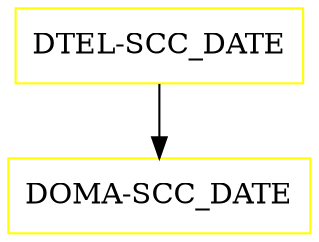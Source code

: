 digraph G {
  "DTEL-SCC_DATE" [shape=box,color=yellow];
  "DOMA-SCC_DATE" [shape=box,color=yellow,URL="./DOMA_SCC_DATE.html"];
  "DTEL-SCC_DATE" -> "DOMA-SCC_DATE";
}
